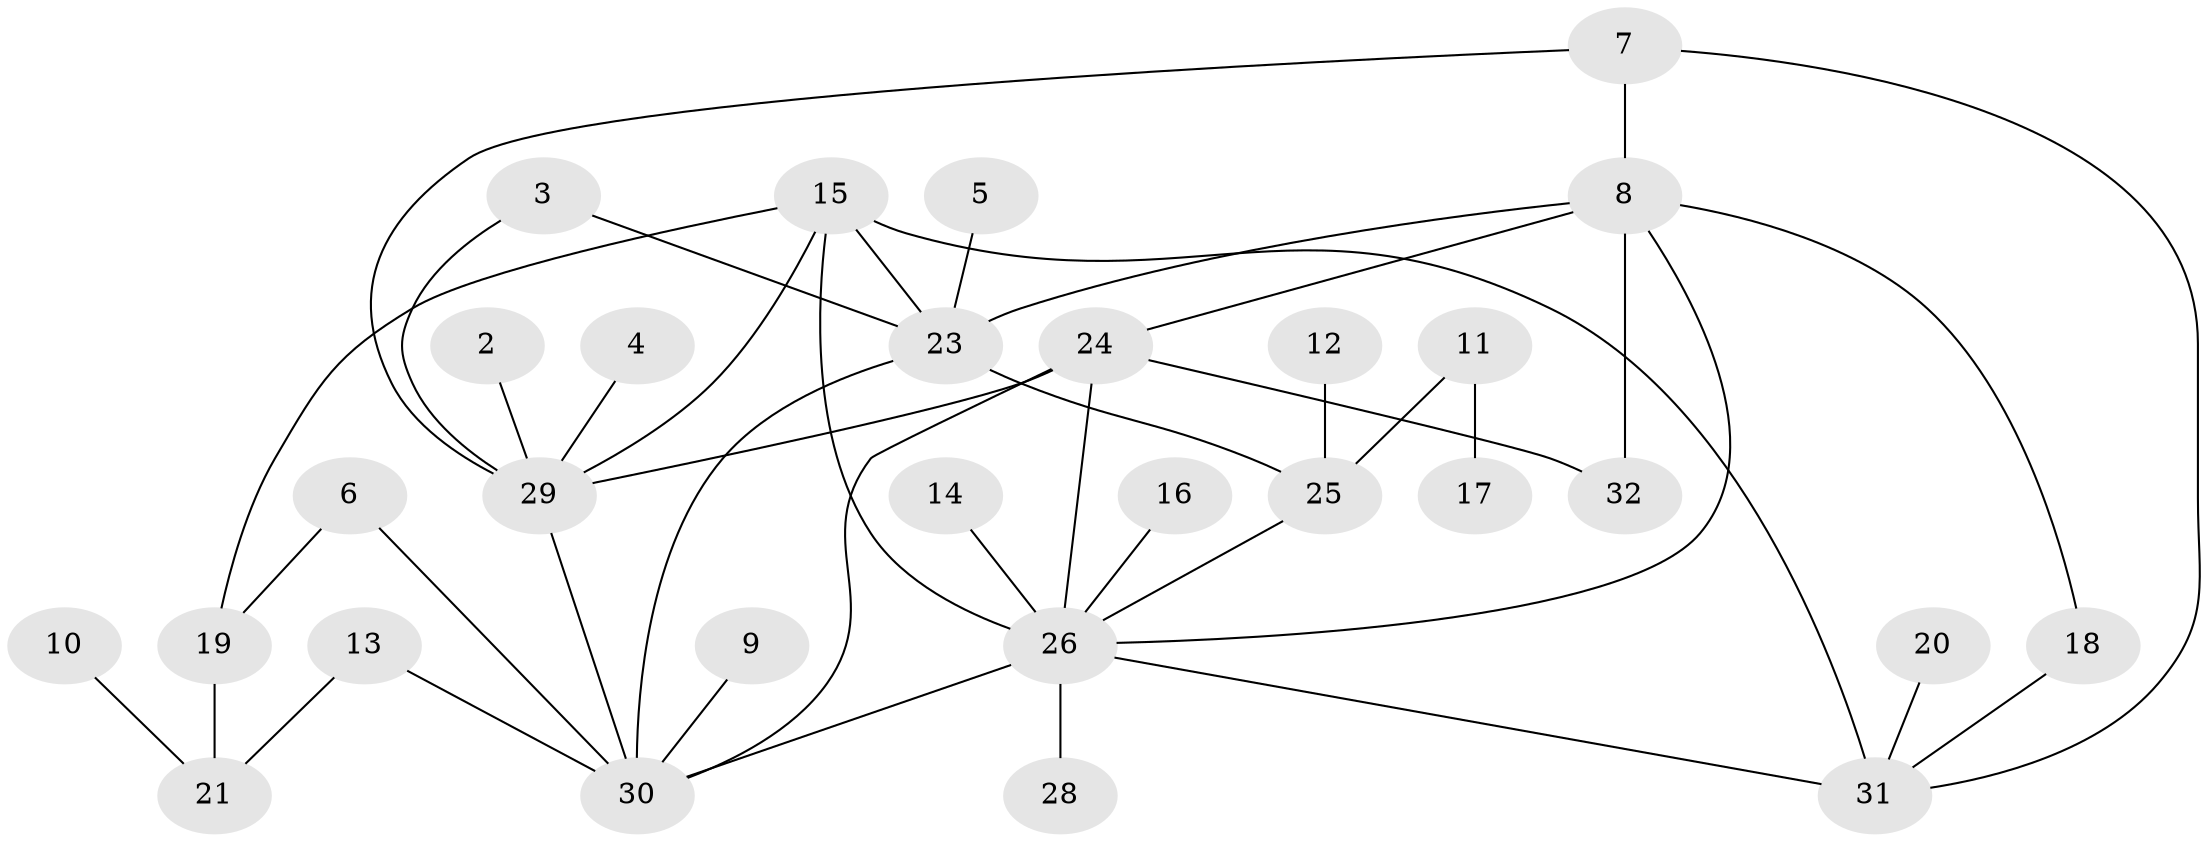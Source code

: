 // original degree distribution, {0: 0.046875, 1: 0.296875, 2: 0.234375, 3: 0.21875, 5: 0.09375, 4: 0.0625, 9: 0.015625, 7: 0.03125}
// Generated by graph-tools (version 1.1) at 2025/25/03/09/25 03:25:22]
// undirected, 29 vertices, 43 edges
graph export_dot {
graph [start="1"]
  node [color=gray90,style=filled];
  2;
  3;
  4;
  5;
  6;
  7;
  8;
  9;
  10;
  11;
  12;
  13;
  14;
  15;
  16;
  17;
  18;
  19;
  20;
  21;
  23;
  24;
  25;
  26;
  28;
  29;
  30;
  31;
  32;
  2 -- 29 [weight=1.0];
  3 -- 23 [weight=1.0];
  3 -- 29 [weight=1.0];
  4 -- 29 [weight=1.0];
  5 -- 23 [weight=1.0];
  6 -- 19 [weight=1.0];
  6 -- 30 [weight=1.0];
  7 -- 8 [weight=1.0];
  7 -- 29 [weight=1.0];
  7 -- 31 [weight=1.0];
  8 -- 18 [weight=1.0];
  8 -- 23 [weight=1.0];
  8 -- 24 [weight=1.0];
  8 -- 26 [weight=1.0];
  8 -- 32 [weight=1.0];
  9 -- 30 [weight=1.0];
  10 -- 21 [weight=1.0];
  11 -- 17 [weight=1.0];
  11 -- 25 [weight=1.0];
  12 -- 25 [weight=1.0];
  13 -- 21 [weight=1.0];
  13 -- 30 [weight=1.0];
  14 -- 26 [weight=1.0];
  15 -- 19 [weight=1.0];
  15 -- 23 [weight=1.0];
  15 -- 26 [weight=1.0];
  15 -- 29 [weight=1.0];
  15 -- 31 [weight=2.0];
  16 -- 26 [weight=1.0];
  18 -- 31 [weight=1.0];
  19 -- 21 [weight=1.0];
  20 -- 31 [weight=1.0];
  23 -- 25 [weight=1.0];
  23 -- 30 [weight=1.0];
  24 -- 26 [weight=1.0];
  24 -- 29 [weight=2.0];
  24 -- 30 [weight=1.0];
  24 -- 32 [weight=1.0];
  25 -- 26 [weight=1.0];
  26 -- 28 [weight=2.0];
  26 -- 30 [weight=2.0];
  26 -- 31 [weight=1.0];
  29 -- 30 [weight=2.0];
}
